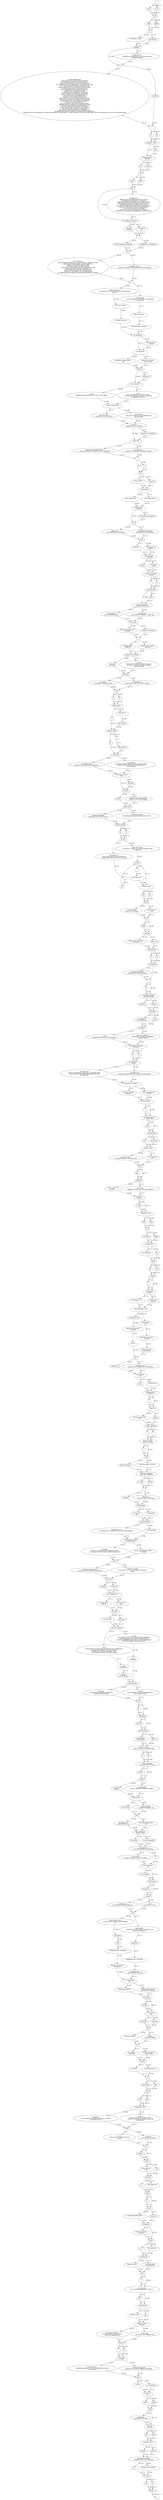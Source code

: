digraph G {
  v0 [label = ""];
  v1 [label = "#170 "];
  v2 [label = "#201 "];
  v3 [label = "# § "];
  v4 [label = ". XXXI"];
  v5 [label = "XXXVI"];
  v6 [label = ". # "];
  v7 [label = "De quelques crimes 
 "];
  v8 [label = "DES DÉLITS "];
  v9 [label = "difficiles "];
  v10 [label = "A PROUVER. # 
 D'APRÉS les principes que nous venons de poser, 
 il paroîtra étrange "]; 

  v11 [label = "à "];
  v12 [label = "ceux qui réfléchissent, 
 que la raison n'ait presque jamais présidé à 
 la législation des Etats. Les crimes les plus 
 atroces, les plus obscurs, les plus chimériques, & 
 par conséquent les plus improbables, sont précisément ceux 
 #171 qu'on a regardés comme constatés sur de 
 simples conjectures, sur les preuves les moins solides 
 & les plus équivoques. On croiroit que les 
 loix & le Magistrat n'ont intérêt qu'à prouver 
 le délit, & non à chercher la vérité 
 ; il semble que les Législateurs n'ayent pas 
 vu que le danger de condamner un innocent, 
 croît en raison du péu de vraisemblance de 
 son crime & de la probabilité de son 
 innocence. # On ne trouve point dans la 
 plûpart des hommes cette force & cette élévation, 
 aussi nécessaires pour les grands crimes que pour 
 les grandes vertus, cette énergie qui exalte à 
 la fois les uns & les autres, au 
 plus haut degré, & les produit presque toujours 
 ensemble chez les Nations qui se soutiennent moins 
 par leur propre poids & la bonté constante 
 de leurs loix, que par l'activité du Gouvervement 
 & le concours des passions au bien public. 
 Chez celles-là, les passions douces & affoiblies #172 
 paroissent plus propres à maintenir l'administration établie, qu'à 
 l'améliorer. De ces observations, il résulte une conséquence importante, c'est que les grands crimes dans une Nation, ne font pas toujours la preuve de son dépérissement"];
  v13 [label = "constater"];
  v14 [label = ". # Il 
 "];
  v15 [label = "y a "];
  v16 [label = "est "];
  v17 [label = "quelques crimes "];
  v18 [label = "trop "];
  v19 [label = "fréquens dans la 
 Société, "]; 

  v20 [label = "et "];
  v21 [label = "& dont "];
  v22 [label = "en "];
  v23 [label = "mème "];
  v24 [label = "même "];
  v25 [label = "tems "];
  v26 [label = "la preuve est 
 difficile. Alors cette difficulté doit tenir lieu de 
 la probabilité de l'innocence ; & comme le 
 danger qui résulte de l'impunité est d'autant moindre, 
 que l'espérance même de l'impunité contribue peu à 
 multiplier cette espèce de délit, dont la source 
 est tout-à-fait différente, on peut diminuer également la 
 durée de l'instruction & celle de la prescription 
 : mais ce ne sont pas-là les principes 
 récens; & ne voit-on pas dans les accusations 
 d'adultère, par exemple, & de pédérastie ( crimes toujours "];
  v27 [label = "difficiles à prouver"];
  v28 [label = ". Tels sont 
 l'adultère"];
  v29 [label = ") ne voit-on 
 pas"];
  v30 [label = ", "];
  v31 [label = "dis-je, admettre tyrannique"];
  v32 [label = "la pédérastie, l'infanticide"];
  v33 [label = ". # "];
  v34 [label = "#173 ment les 
 présomptions, les conjectures, les semi-preuves, comme si l'accusé 
 pouvoit être partie innocent , partie coupable, & 
 mériter à la fois d'être absous & puni. 
 C'est dans ce genre de delits sur-tout , 
 que d'après les barbares & injustes compilations qu'on 
 a osé donner pour règle aux Magistrats, on 
 voit les tortures exercer leur cruel empire sur 
 l'accusé, sur les témoins, sur la famille entière 
 de l'infortuné qu'on soupçonne. Considéré politiquement, l'adultère "];
  v35 [label = "L'adultère est un 
 crime qui, considéré politiquement, doit son existence "]; 

  v36 [label = "à "];
  v37 [label = "deux causes, les 
 mauvaises Loix, et cette attraction si puissante qui 
 porte un "]; 

  v38 [label = "la fource dans 
 les loix variables des hommes, & le penchant 
 naturel d'un "]; 

  v39 [label = "sexe vers l'autre. 
 "];
  v40 [label = "sexe vers l'autre. 
 "];
  v41 [label = "# [Cette attraction 
 "];
  v42 [label = "Cette attraction constante 
 "];
  v43 [label = "est semblable "];
  v44 [label = "en beaucoup de 
 choses "]; 

  v45 [label = "à la pesanteur 
 "];
  v46 [label = "universelle. Comme celle-ci, 
 elle "]; 

  v47 [label = "motrice de l'Univers, 
 en ce qu'elle "]; 

  v48 [label = "diminue "];
  v49 [label = "comme elle "];
  v50 [label = "par la distance 
 "];
  v51 [label = ": si l'une 
 modifie tous les mouvemens du corps, l'autre affecte 
 "];
  v52 [label = ", en ce 
 que, tant que dure son activité, elle a 
 sur toutes les affections de l'ame, l'action que 
 la pesanteur exerce sur "]; 

  v53 [label = "tous les mouvemens 
 "];
  v54 [label = "des corps. Elle 
 en différe, en ce que celle-ci "]; 

  v55 [label = "de l'ame tant 
 que dure son activité. Elles différent en ce 
 que la gravité "]; 

  v56 [label = "se met en 
 équilibre avec les obstacles"]; 

  v57 [label = "qu'elle #174 rencontre"];
  v58 [label = ", tandis que 
 "];
  v59 [label = "celle-là prend ordinairement 
 une nouvelle force & augmente avec les difficultés"]; 

  v60 [label = "la passion de 
 l'amour se fortifie par les obstacles mêmes"]; 

  v61 [label = "."];
  v62 [label = "] "];
  v63 [label = "# Si "];
  v64 [label = "j'avois à parler 
 "];
  v65 [label = "je parlois "];
  v66 [label = "à des Nations 
 "];
  v67 [label = "encore privées des 
 "];
  v68 [label = "chez lesquelles les 
 "];
  v69 [label = "lumières de la 
 Religion"];
  v70 [label = "n'eussent point pénetré"];
  v71 [label = ", je "];
  v72 [label = "dirois qu'il y 
 a une différence considérable "]; 

  v73 [label = "leur montrerois encore 
 des différences considérables "]; 

  v74 [label = "entre "];
  v75 [label = "ce délit & 
 "];
  v76 [label = "cette espèce de 
 délit et "]; 

  v77 [label = "tous les autres. 
 L'adultère "]; 

  v78 [label = "naît de "];
  v79 [label = "à sa fource 
 dans "]; 

  v80 [label = "l'abus d'un besoin 
 constant"];
  v81 [label = ", "];
  v82 [label = "& "];
  v83 [label = "universel dans "];
  v84 [label = "toute "];
  v85 [label = "la nature humaine, 
 besoin antérieur à la "]; 

  v86 [label = "sociéré qui lui 
 doit son établissement. "]; 

  v87 [label = "société dont il 
 est lui-même le fondateur ; tandis que "]; 

  v88 [label = "les autres "];
  v89 [label = "délits, destructeurs de 
 la société"]; 

  v90 [label = "crimes, au contraire"];
  v91 [label = ", "];
  v92 [label = "font bien plutôt 
 l'effet des "]; 

  v93 [label = "prennent leur origine 
 dans les "]; 

  v94 [label = "passions du moment"];
  v95 [label = ". Ceux qui 
 ont étudié "]; 

  v96 [label = ", que des 
 besoins de la nature, & tendent tous, plus 
 ou moins, à la destruction de la société. 
 Pour qui connoit "]; 

  v97 [label = "l'histoire "];
  v98 [label = "et la nature 
 de l'homme conjecturent que "]; 

  v99 [label = "& l'humanité, la 
 tendance d'un sexe vers l'autre, semble ( "]; 

  v100 [label = "dans "];
  v101 [label = "le "];
  v102 [label = "un "];
  v103 [label = "même climat "];
  v104 [label = "ce besoin est 
 "];
  v105 [label = ") "];
  v106 [label = "une quantité "];
  v107 [label = "toujours égale "];
  v108 [label = "et "];
  v109 [label = "à "];
  v110 [label = "une quantité "];
  v111 [label = "constante. "];
  v112 [label = "Ce principe admis, 
 toute loi, toute coutume qui cherchera à "]; 

  v113 [label = "Si cela étoit, 
 il faudroit regarder comme inutiles, et même comme 
 funestes, toutes les loix et les coutumes dont 
 le but seroit de "]; 

  v114 [label = "diminuer la somme 
 totale "]; 

  v115 [label = "des effets "];
  v116 [label = "de cette "];
  v117 [label = "passion: "];
  v118 [label = "quantité, fera non-seulement 
 inutile, # #175 mais funeste, "]; 

  v119 [label = "parce que "];
  v120 [label = "ces loix chargeroient 
 une portion de la société de ses "]; 

  v121 [label = "son effet inévitable 
 fera dàcharger une partie des Citoyens de leurs 
 "];
  v122 [label = "propres besoins "];
  v123 [label = "et "];
  v124 [label = "& "];
  v125 [label = "de ceux "];
  v126 [label = "d'une autre classe 
 de Citoyens : celles-là au contraire seroient sages 
 et utiles, qui "]; 

  v127 [label = "des autres. Le 
 parti le plus sage est donc d'imiter en 
 quelque sorte les moyens dont on se sert"]; 

  v128 [label = ", "];
  v129 [label = "en "];
  v130 [label = "suivant"];
  v131 [label = ", "];
  v132 [label = "pour ainsi dire, 
 "];
  v133 [label = "la pente douce 
 "];
  v134 [label = "du "];
  v135 [label = "d'un "];
  v136 [label = "fleuve"];
  v137 [label = "qu'on divise en 
 tant "]; 

  v138 [label = ", en diviseroient 
 le cours en un nombre "]; 

  v139 [label = "de "];
  v140 [label = "petits "];
  v141 [label = "rameaux "];
  v142 [label = "égaux, que "];
  v143 [label = "suffisant pour empêcher 
 par-tout "]; 

  v144 [label = "la sécheresse "];
  v145 [label = "et "];
  v146 [label = "& "];
  v147 [label = "l'inondation"];
  v148 [label = "se trouvent également 
 prévenués dans tous les points"]; 

  v149 [label = ". "];
  v150 [label = "# "];
  v151 [label = "La fidélité conjugale 
 est toujours plus "]; 

  v152 [label = "grande à "];
  v153 [label = "assurée, en "];
  v154 [label = "proportion "];
  v155 [label = "que les "];
  v156 [label = "du nombre & 
 de la liberté des "]; 

  v157 [label = "mariages "];
  v158 [label = "sont plus nombreux 
 et plus faciles ; lorsque le préjugé les 
 assortit, et que "]; 

  v159 [label = ": si les 
 préjugés héréditaires les assortissent, si "]; 

  v160 [label = "la puissance paternelle 
 les forme "]; 

  v161 [label = "on "];
  v162 [label = "et "];
  v163 [label = "les empêche à 
 son gré, "]; 

  v164 [label = "la galanterie en 
 rompt secrettement les liens, malgré les déclamations "]; 

  v165 [label = "leurs liens mal 
 tissus, seront bientôt rompus par la galanterie, dont 
 la force secrète trouvera de foibles obstacles dans 
 les préceptes "];
  v166 [label = "des Moralistes vulgaires, 
 "];
  v167 [label = "dont l'occupation est 
 de crier "]; 

  v168 [label = "sans celle occupés 
 à déclamer "]; 

  v169 [label = "contre les effets 
 "];
  v170 [label = ", "];
  v171 [label = "en pardonnant aux 
 causes. Mais "]; 

  v172 [label = "toutes "];
  v173 [label = "ces réflexions "];
  v174 [label = "deviennent "];
  v175 [label = "sont "];
  v176 [label = "inutiles à ceux 
 "];
  v177 [label = "#176 chez qui 
 les "]; 

  v178 [label = "qui, vivant dans 
 la véritable Religion, connoissent des "]; 

  v179 [label = "motifs "];
  v180 [label = "plus "];
  v181 [label = "sublimes"];
  v182 [label = "de la vraie 
 Religion, corrigent par leur action efficace, "]; 

  v183 [label = ", dont l'action 
 corrige "]; 

  v184 [label = "celle de la 
 nature. "]; 

  v185 [label = "# #204 "];
  v186 [label = "L'adultère est un 
 "];
  v187 [label = "délit "];
  v188 [label = "delit "];
  v189 [label = "si "];
  v190 [label = "fugitif"];
  v191 [label = "instantané"];
  v192 [label = ", si mystérieux, 
 "];
  v193 [label = "si "];
  v194 [label = "il est tellement 
 "];
  v195 [label = "caché "];
  v196 [label = "sous "];
  v197 [label = "par "];
  v198 [label = "le voile "];
  v199 [label = ", "];
  v200 [label = "dont les loix 
 mêmes "]; 

  v201 [label = "forcent de le 
 couvrir, ( "]; 

  v202 [label = "l'enveloppent ; ce 
 "];
  v203 [label = "voile nécessaire, mais 
 "];
  v204 [label = "dont le foible 
 tissu "]; 

  v205 [label = "transparent, qui "];
  v206 [label = "augmente les charmes 
 de l'objet "]; 

  v207 [label = "augmente les charmes 
 de l'objet"]; 

  v208 [label = "qu'il couvre, est 
 si transparent ; "]; 

  v209 [label = ", loin de 
 "];
  v210 [label = "les "];
  v211 [label = "occasions sont si 
 faciles & les conséquences si équivoques, "]; 

  v212 [label = "diminuer ) "];
  v213 [label = "qu'il est bien 
 plus "]; 

  v214 [label = "au pouvoir du 
 "];
  v215 [label = "aisé au "];
  v216 [label = "législateur de le 
 prévenir"];
  v217 [label = ", "];
  v218 [label = "que de le 
 "];
  v219 [label = "réprimer"];
  v220 [label = "détruire, lorsqu'il est 
 étali"];
  v221 [label = ". Règle générale"];
  v222 [label = ": "];
  v223 [label = ". "];
  v224 [label = "Dans tout délit, 
 qui par sa nature "]; 

  v225 [label = ", "];
  v226 [label = "doit "];
  v227 [label = "nécessairement et souvent 
 "];
  v228 [label = "presque toujours "];
  v229 [label = "demeurer impuni, la 
 peine est un aiguillon "]; 

  v230 [label = "de plus"];
  v231 [label = "au crime"];
  v232 [label = ". "];
  v233 [label = "Telle est la 
 nature de l'esprit humain que "]; 

  v234 [label = "Lorsque "];
  v235 [label = "les difficultés "];
  v236 [label = "ne font point 
 "];
  v237 [label = "qui ne sont 
 pas "]; 

  v238 [label = "insurmontables, "];
  v239 [label = "ni trop grandes 
 "];
  v240 [label = "lorsquelles ne se 
 présentent pas à l'homme sous un aspect décourageant, 
 "];
  v241 [label = "relativement au degré 
 d'activité de "]; 

  v242 [label = "chacun, embellissent l'objet, 
 et excitent "]; 

  v243 [label = "son efprit ; 
 telle est la nature de son imagination, qu'elle 
 en est plus vivement excitée, qu'elle s'attache avec 
 "];
  v244 [label = "plus "];
  v245 [label = "d'ardeur sur l'objet 
 de ses desirs. # #177 Les obstacles deviennent 
 comme "];
  v246 [label = "vivement l'imagination à 
 le poursuivre. Elles sont, pour ainsi dire, "]; 

  v247 [label = "autant de "];
  v248 [label = "barrieres "];
  v249 [label = "barrières "];
  v250 [label = "qui l'empêchent de 
 "];
  v251 [label = "s'en écarter, et 
 qui "]; 

  v252 [label = "s'écarter de cet 
 objet & "]; 

  v253 [label = "la forcent "];
  v254 [label = "d'en saisir "];
  v255 [label = "à en parcourir 
 "];
  v256 [label = "tous les rapports"];
  v257 [label = ". Or, dans 
 cette agitation #205 l'ame s'aisit bien plus fortement 
 les côtés agréables de l'objet vers lesquels elle 
 est plus naturellement portée, que les côtés désagréables 
 dont elle s'éloigne autant qu'elle peut"]; 

  v258 [label = ", d'où il 
 résulte qu'elle s'occupe nécessairement de ceux d'agrément & 
 de plaisir, pour éloigner & exclure toutes les 
 relations de crainte & de danger : telle 
 est la marche constante de l'esprit humain"]; 

  v259 [label = ". # La 
 pédérastie "]; 

  v260 [label = ". # La 
 pédérastie"];
  v261 [label = ", que les 
 loix punissent "]; 

  v262 [label = "si sévérement "];
  v263 [label = ", & dont 
 le seul soupçon a livré tant de malheureux 
 à ces cruelles tortures "]; 

  v264 [label = "pu nie par 
 les loix, et pour laquelle on employe si 
 facilement ces tourmens "]; 

  v265 [label = "qui "];
  v266 [label = "ne "];
  v267 [label = "triomphent "];
  v268 [label = "que trop "];
  v269 [label = "de l'innocence "];
  v270 [label = "même, a "];
  v271 [label = "; la pédérastie, 
 dis-je, prend "]; 

  v272 [label = "moins sa source 
 dans les besoins de l'homme isolé "]; 

  v273 [label = "et "];
  v274 [label = "& "];
  v275 [label = "libre, que dans 
 les passions de l'homme "]; 

  v276 [label = "social & "];
  v277 [label = "esclave "];
  v278 [label = "; si quelquefois 
 elle est l'effet de la satieté des plaifirs, 
 "];
  v279 [label = "et réuni en 
 société. "]; 

  v280 [label = "Elle est bien 
 "];
  v281 [label = "moins l'effet de 
 la satiété des plaisirs, que "]; 

  v282 [label = "plus souvent "];
  v283 [label = "celui "];
  v284 [label = "d'une éducation fausse, 
 qui "]; 

  v285 [label = "des défauts de 
 cette éducation qui, "]; 

  v286 [label = "pour rendre les 
 hommes utiles "]; 

  v287 [label = "à leurs semblables"];
  v288 [label = "aux autres"];
  v289 [label = ", commence par 
 les rendre inutiles à eux-mêmes"]; 

  v290 [label = ", "];
  v291 [label = "; c'est ensuite 
 de cette éducation qu'elle #178 règne "]; 

  v292 [label = "dans ces maisons 
 où "]; 

  v293 [label = "l'on rassemble "];
  v294 [label = "une jeunesse "];
  v295 [label = "nombreuse, "];
  v296 [label = "ardente"];
  v297 [label = ", et où 
 le commerce avec le "]; 

  v298 [label = "& séparée par 
 des obstacles insurmontables du "]; 

  v299 [label = "sexe "];
  v300 [label = "que la nature 
 commence à lui faire desirer, se prépare une 
 vieillesse anticipée, en "]; 

  v301 [label = "étant interdit, toute 
 la vigueur de la nature qui se développe 
 se "];
  v302 [label = "consumant "];
  v303 [label = "consumant "];
  v304 [label = "inutilement pour l'humanité, 
 "];
  v305 [label = "#206 "];
  v306 [label = "la vigueur que 
 l'âge développe chez elle"]; 

  v307 [label = "inutilement pour l'humanité, 
 "];
  v308 [label = "précipite l'arrivée de 
 la vieillesse"]; 

  v309 [label = ". # L'infanticide 
 est "]; 

  v310 [label = "encore l'etfet presque 
 inévitable de l'affreuse "]; 

  v311 [label = "pareillement l'effet de 
 la "]; 

  v312 [label = "situation "];
  v313 [label = "terrible "];
  v314 [label = "où se trouve 
 une "]; 

  v315 [label = "personne "];
  v316 [label = "infortunée "];
  v317 [label = "qui "];
  v318 [label = "a céde à 
 sa propre foiblesse "]; 

  v319 [label = "s'est laissé séduire 
 "];
  v320 [label = "ou "];
  v321 [label = "insulter. Forcée de 
 choisir entre "]; 

  v322 [label = "à la violence 
 ; d'un côté "]; 

  v323 [label = "l'infamie "];
  v324 [label = "pour elle-même, et 
 "];
  v325 [label = ", de l'autre 
 "];
  v326 [label = "la "];
  v327 [label = "mort "];
  v328 [label = "destruction "];
  v329 [label = "d'un "];
  v330 [label = "être "];
  v331 [label = "Etre "];
  v332 [label = "incapable de sentir 
 "];
  v333 [label = ", voilà le 
 choix que les loix lui laissent à faire 
 : doutera-t-on qu'elle ne préfère le parti qui 
 la dérobe à la "]; 

  v334 [label = "la perte de 
 la vie, comment ne préféreroit-elle pas ce dernier 
 parti pour éviter sa "]; 

  v335 [label = "honte "];
  v336 [label = "et celle de 
 son malheureux enfant "]; 

  v337 [label = "& à la 
 misère, elle & le triste fruit de ses 
 plaisirs"];
  v338 [label = "? Le "];
  v339 [label = "meilleur "];
  v340 [label = "moyen "];
  v341 [label = "de "];
  v342 [label = "le plus efficace 
 pour "]; 

  v343 [label = "prévenir "];
  v344 [label = "cette espèce de 
 "];
  v345 [label = "ce "];
  v346 [label = "crime "];
  v347 [label = ", ce "];
  v348 [label = "seroit "];
  v349 [label = "d'assurer à "];
  v350 [label = "de protéger efficacement 
 "];
  v351 [label = "la foiblesse "];
  v352 [label = "toute la protection 
 des loix, "]; 

  v353 [label = "contre "];
  v354 [label = "cette espèce de 
 "];
  v355 [label = "la "];
  v356 [label = "tyrannie qui "];
  v357 [label = "ne s'élève guères 
 que contre les "]; 

  v358 [label = "exagère tous les 
 "];
  v359 [label = "vices "];
  v360 [label = ", "];
  v361 [label = "qu'on ne peut 
 pas couvrir du manteau de la vertu. # 
 "];
  v362 [label = "#179 "];
  v363 [label = "Je ne prétends 
 "];
  v364 [label = "pas "];
  v365 [label = "point au reste 
 "];
  v366 [label = "affoiblir la juste 
 horreur "]; 

  v367 [label = "qu'on a pour 
 ces crimes, mais indiquer leurs "]; 

  v368 [label = "que doivent inspirer 
 les crimes dont je viens de parler : 
 mais en en indiquant les "]; 

  v369 [label = "sources "];
  v370 [label = ": et "];
  v371 [label = ", "];
  v372 [label = "je me crois 
 en droit "]; 

  v373 [label = "d'avancer ce principe 
 général, qu'on ne peut appeller précisément "]; 

  v374 [label = "d'en tirer certe 
 conséquence générale, c'est que la punition d'un crime 
 ne sauroit être "]; 

  v375 [label = "juste"];
  v376 [label = "ou nécessaire, "];
  v377 [label = ", #207 ou, 
 ( "]; 

  v378 [label = "ce qui est 
 la "]; 

  v379 [label = "même "];
  v380 [label = "mème "];
  v381 [label = "chose"];
  v382 [label = ", ) necessaire, 
 la punition d'un crime"]; 

  v383 [label = ", tant que 
 la loi n'a "]; 

  v384 [label = "point "];
  v385 [label = "pas "];
  v386 [label = "employé pour le 
 "];
  v387 [label = "prévenir , "];
  v388 [label = "prevenir "];
  v389 [label = "les meilleurs moyens 
 possibles dans les circonstances "]; 

  v390 [label = "données dans lesquelles 
 "];
  v391 [label = "où "];
  v392 [label = "se trouve "];
  v393 [label = "la "];
  v394 [label = "une "];
  v395 [label = "nation. # "];
  v396 [label = ""];
  v0 -> v1 [label = "fr1773"];
  v0 -> v2 [label = "fr1766"];
  v1 -> v3 [label = "fr1773"];
  v2 -> v3 [label = "fr1766"];
  v3 -> v4 [label = "fr1773"];
  v3 -> v5 [label = "fr1766"];
  v4 -> v6 [label = "fr1773"];
  v5 -> v6 [label = "fr1766"];
  v6 -> v7 [label = "fr1766"];
  v6 -> v8 [label = "fr1773"];
  v7 -> v9 [label = "fr1766"];
  v8 -> v9 [label = "fr1773"];
  v9 -> v10 [label = "fr1773"];
  v9 -> v11 [label = "fr1766"];
  v10 -> v11 [label = "fr1773"];
  v11 -> v12 [label = "fr1773"];
  v11 -> v13 [label = "fr1766"];
  v12 -> v14 [label = "fr1773"];
  v13 -> v14 [label = "fr1766"];
  v14 -> v15 [label = "fr1766"];
  v14 -> v16 [label = "fr1773"];
  v15 -> v17 [label = "fr1766"];
  v16 -> v17 [label = "fr1773"];
  v17 -> v18 [label = "fr1766"];
  v17 -> v19 [label = "fr1773"];
  v18 -> v19 [label = "fr1766"];
  v19 -> v20 [label = "fr1766"];
  v19 -> v21 [label = "fr1773"];
  v20 -> v22 [label = "fr1766"];
  v21 -> v22 [label = "fr1773"];
  v22 -> v23 [label = "fr1773"];
  v22 -> v24 [label = "fr1766"];
  v23 -> v25 [label = "fr1773"];
  v24 -> v25 [label = "fr1766"];
  v25 -> v26 [label = "fr1773"];
  v25 -> v27 [label = "fr1766"];
  v26 -> v27 [label = "fr1773"];
  v27 -> v28 [label = "fr1766"];
  v27 -> v29 [label = "fr1773"];
  v28 -> v30 [label = "fr1766"];
  v29 -> v30 [label = "fr1773"];
  v30 -> v31 [label = "fr1773"];
  v30 -> v32 [label = "fr1766"];
  v31 -> v33 [label = "fr1773"];
  v32 -> v33 [label = "fr1766"];
  v33 -> v34 [label = "fr1773"];
  v33 -> v35 [label = "fr1766"];
  v34 -> v36 [label = "fr1773"];
  v35 -> v36 [label = "fr1766"];
  v36 -> v37 [label = "fr1766"];
  v36 -> v38 [label = "fr1773"];
  v37 -> v39 [label = "fr1766"];
  v38 -> v40 [label = "fr1773"];
  v39 -> v41 [label = "fr1766"];
  v40 -> v42 [label = "fr1773"];
  v41 -> v43 [label = "fr1766"];
  v42 -> v43 [label = "fr1773"];
  v43 -> v44 [label = "fr1766"];
  v43 -> v45 [label = "fr1773"];
  v44 -> v45 [label = "fr1766"];
  v45 -> v46 [label = "fr1766"];
  v45 -> v47 [label = "fr1773"];
  v46 -> v48 [label = "fr1766"];
  v47 -> v48 [label = "fr1773"];
  v48 -> v49 [label = "fr1773"];
  v48 -> v50 [label = "fr1766"];
  v49 -> v50 [label = "fr1773"];
  v50 -> v51 [label = "fr1766"];
  v50 -> v52 [label = "fr1773"];
  v51 -> v53 [label = "fr1766"];
  v52 -> v53 [label = "fr1773"];
  v53 -> v54 [label = "fr1773"];
  v53 -> v55 [label = "fr1766"];
  v54 -> v56 [label = "fr1773"];
  v55 -> v56 [label = "fr1766"];
  v56 -> v58 [label = "fr1766"];
  v56 -> v57 [label = "fr1773"];
  v57 -> v58 [label = "fr1773"];
  v58 -> v59 [label = "fr1773"];
  v58 -> v60 [label = "fr1766"];
  v59 -> v61 [label = "fr1773"];
  v60 -> v61 [label = "fr1766"];
  v61 -> v63 [label = "fr1773"];
  v61 -> v62 [label = "fr1766"];
  v62 -> v63 [label = "fr1766"];
  v63 -> v64 [label = "fr1766"];
  v63 -> v65 [label = "fr1773"];
  v64 -> v66 [label = "fr1766"];
  v65 -> v66 [label = "fr1773"];
  v66 -> v67 [label = "fr1766"];
  v66 -> v68 [label = "fr1773"];
  v67 -> v69 [label = "fr1766"];
  v68 -> v69 [label = "fr1773"];
  v69 -> v70 [label = "fr1773"];
  v69 -> v71 [label = "fr1766"];
  v70 -> v71 [label = "fr1773"];
  v71 -> v72 [label = "fr1766"];
  v71 -> v73 [label = "fr1773"];
  v72 -> v74 [label = "fr1766"];
  v73 -> v74 [label = "fr1773"];
  v74 -> v75 [label = "fr1773"];
  v74 -> v76 [label = "fr1766"];
  v75 -> v77 [label = "fr1773"];
  v76 -> v77 [label = "fr1766"];
  v77 -> v78 [label = "fr1766"];
  v77 -> v79 [label = "fr1773"];
  v78 -> v80 [label = "fr1766"];
  v79 -> v80 [label = "fr1773"];
  v80 -> v81 [label = "fr1766"];
  v80 -> v82 [label = "fr1773"];
  v81 -> v83 [label = "fr1766"];
  v82 -> v83 [label = "fr1773"];
  v83 -> v85 [label = "fr1766"];
  v83 -> v84 [label = "fr1773"];
  v84 -> v85 [label = "fr1773"];
  v85 -> v86 [label = "fr1773"];
  v85 -> v87 [label = "fr1766"];
  v86 -> v88 [label = "fr1773"];
  v87 -> v88 [label = "fr1766"];
  v88 -> v89 [label = "fr1766"];
  v88 -> v90 [label = "fr1773"];
  v89 -> v91 [label = "fr1766"];
  v90 -> v91 [label = "fr1773"];
  v91 -> v92 [label = "fr1773"];
  v91 -> v93 [label = "fr1766"];
  v92 -> v94 [label = "fr1773"];
  v93 -> v94 [label = "fr1766"];
  v94 -> v95 [label = "fr1766"];
  v94 -> v96 [label = "fr1773"];
  v95 -> v97 [label = "fr1766"];
  v96 -> v97 [label = "fr1773"];
  v97 -> v98 [label = "fr1766"];
  v97 -> v99 [label = "fr1773"];
  v98 -> v100 [label = "fr1766"];
  v99 -> v100 [label = "fr1773"];
  v100 -> v101 [label = "fr1773"];
  v100 -> v102 [label = "fr1766"];
  v101 -> v103 [label = "fr1773"];
  v102 -> v103 [label = "fr1766"];
  v103 -> v104 [label = "fr1766"];
  v103 -> v105 [label = "fr1773"];
  v104 -> v106 [label = "fr1766"];
  v105 -> v107 [label = "fr1773"];
  v106 -> v107 [label = "fr1766"];
  v107 -> v108 [label = "fr1766"];
  v107 -> v109 [label = "fr1773"];
  v108 -> v111 [label = "fr1766"];
  v109 -> v110 [label = "fr1773"];
  v110 -> v111 [label = "fr1773"];
  v111 -> v112 [label = "fr1773"];
  v111 -> v113 [label = "fr1766"];
  v112 -> v114 [label = "fr1773"];
  v113 -> v114 [label = "fr1766"];
  v114 -> v116 [label = "fr1773"];
  v114 -> v115 [label = "fr1766"];
  v115 -> v116 [label = "fr1766"];
  v116 -> v117 [label = "fr1766"];
  v116 -> v118 [label = "fr1773"];
  v117 -> v119 [label = "fr1766"];
  v118 -> v119 [label = "fr1773"];
  v119 -> v120 [label = "fr1766"];
  v119 -> v121 [label = "fr1773"];
  v120 -> v122 [label = "fr1766"];
  v121 -> v122 [label = "fr1773"];
  v122 -> v123 [label = "fr1766"];
  v122 -> v124 [label = "fr1773"];
  v123 -> v125 [label = "fr1766"];
  v124 -> v125 [label = "fr1773"];
  v125 -> v126 [label = "fr1766"];
  v125 -> v127 [label = "fr1773"];
  v126 -> v130 [label = "fr1766"];
  v127 -> v128 [label = "fr1773"];
  v128 -> v129 [label = "fr1773"];
  v129 -> v130 [label = "fr1773"];
  v130 -> v133 [label = "fr1773"];
  v130 -> v131 [label = "fr1766"];
  v131 -> v132 [label = "fr1766"];
  v132 -> v133 [label = "fr1766"];
  v133 -> v134 [label = "fr1766"];
  v133 -> v135 [label = "fr1773"];
  v134 -> v136 [label = "fr1766"];
  v135 -> v136 [label = "fr1773"];
  v136 -> v137 [label = "fr1773"];
  v136 -> v138 [label = "fr1766"];
  v137 -> v139 [label = "fr1773"];
  v138 -> v139 [label = "fr1766"];
  v139 -> v141 [label = "fr1766"];
  v139 -> v140 [label = "fr1773"];
  v140 -> v141 [label = "fr1773"];
  v141 -> v142 [label = "fr1773"];
  v141 -> v143 [label = "fr1766"];
  v142 -> v144 [label = "fr1773"];
  v143 -> v144 [label = "fr1766"];
  v144 -> v145 [label = "fr1766"];
  v144 -> v146 [label = "fr1773"];
  v145 -> v147 [label = "fr1766"];
  v146 -> v147 [label = "fr1773"];
  v147 -> v148 [label = "fr1773"];
  v147 -> v149 [label = "fr1766"];
  v148 -> v149 [label = "fr1773"];
  v149 -> v150 [label = "fr1773"];
  v149 -> v151 [label = "fr1766"];
  v150 -> v151 [label = "fr1773"];
  v151 -> v152 [label = "fr1766"];
  v151 -> v153 [label = "fr1773"];
  v152 -> v154 [label = "fr1766"];
  v153 -> v154 [label = "fr1773"];
  v154 -> v155 [label = "fr1766"];
  v154 -> v156 [label = "fr1773"];
  v155 -> v157 [label = "fr1766"];
  v156 -> v157 [label = "fr1773"];
  v157 -> v158 [label = "fr1766"];
  v157 -> v159 [label = "fr1773"];
  v158 -> v160 [label = "fr1766"];
  v159 -> v160 [label = "fr1773"];
  v160 -> v161 [label = "fr1773"];
  v160 -> v162 [label = "fr1766"];
  v161 -> v163 [label = "fr1773"];
  v162 -> v163 [label = "fr1766"];
  v163 -> v164 [label = "fr1766"];
  v163 -> v165 [label = "fr1773"];
  v164 -> v166 [label = "fr1766"];
  v165 -> v166 [label = "fr1773"];
  v166 -> v167 [label = "fr1766"];
  v166 -> v168 [label = "fr1773"];
  v167 -> v169 [label = "fr1766"];
  v168 -> v169 [label = "fr1773"];
  v169 -> v170 [label = "fr1773"];
  v169 -> v171 [label = "fr1766"];
  v170 -> v171 [label = "fr1773"];
  v171 -> v173 [label = "fr1773"];
  v171 -> v172 [label = "fr1766"];
  v172 -> v173 [label = "fr1766"];
  v173 -> v174 [label = "fr1773"];
  v173 -> v175 [label = "fr1766"];
  v174 -> v176 [label = "fr1773"];
  v175 -> v176 [label = "fr1766"];
  v176 -> v177 [label = "fr1773"];
  v176 -> v178 [label = "fr1766"];
  v177 -> v179 [label = "fr1773"];
  v178 -> v179 [label = "fr1766"];
  v179 -> v180 [label = "fr1766"];
  v179 -> v181 [label = "fr1773"];
  v180 -> v181 [label = "fr1766"];
  v181 -> v182 [label = "fr1773"];
  v181 -> v183 [label = "fr1766"];
  v182 -> v184 [label = "fr1773"];
  v183 -> v184 [label = "fr1766"];
  v184 -> v185 [label = "fr1766"];
  v184 -> v186 [label = "fr1773"];
  v185 -> v186 [label = "fr1766"];
  v186 -> v187 [label = "fr1766"];
  v186 -> v188 [label = "fr1773"];
  v187 -> v189 [label = "fr1766"];
  v188 -> v189 [label = "fr1773"];
  v189 -> v190 [label = "fr1766"];
  v189 -> v191 [label = "fr1773"];
  v190 -> v192 [label = "fr1766"];
  v191 -> v192 [label = "fr1773"];
  v192 -> v193 [label = "fr1766"];
  v192 -> v194 [label = "fr1773"];
  v193 -> v195 [label = "fr1766"];
  v194 -> v195 [label = "fr1773"];
  v195 -> v196 [label = "fr1773"];
  v195 -> v197 [label = "fr1766"];
  v196 -> v198 [label = "fr1773"];
  v197 -> v198 [label = "fr1766"];
  v198 -> v200 [label = "fr1766"];
  v198 -> v199 [label = "fr1773"];
  v199 -> v200 [label = "fr1773"];
  v200 -> v201 [label = "fr1766"];
  v200 -> v202 [label = "fr1773"];
  v201 -> v203 [label = "fr1766"];
  v202 -> v203 [label = "fr1773"];
  v203 -> v204 [label = "fr1773"];
  v203 -> v205 [label = "fr1766"];
  v204 -> v206 [label = "fr1773"];
  v205 -> v207 [label = "fr1766"];
  v206 -> v208 [label = "fr1773"];
  v207 -> v209 [label = "fr1766"];
  v208 -> v210 [label = "fr1773"];
  v209 -> v210 [label = "fr1766"];
  v210 -> v211 [label = "fr1773"];
  v210 -> v212 [label = "fr1766"];
  v211 -> v213 [label = "fr1773"];
  v212 -> v213 [label = "fr1766"];
  v213 -> v214 [label = "fr1766"];
  v213 -> v215 [label = "fr1773"];
  v214 -> v216 [label = "fr1766"];
  v215 -> v216 [label = "fr1773"];
  v216 -> v218 [label = "fr1773"];
  v216 -> v217 [label = "fr1766"];
  v217 -> v218 [label = "fr1766"];
  v218 -> v219 [label = "fr1773"];
  v218 -> v220 [label = "fr1766"];
  v219 -> v221 [label = "fr1773"];
  v220 -> v221 [label = "fr1766"];
  v221 -> v222 [label = "fr1773"];
  v221 -> v223 [label = "fr1766"];
  v222 -> v224 [label = "fr1773"];
  v223 -> v224 [label = "fr1766"];
  v224 -> v225 [label = "fr1773"];
  v224 -> v226 [label = "fr1766"];
  v225 -> v226 [label = "fr1773"];
  v226 -> v227 [label = "fr1766"];
  v226 -> v228 [label = "fr1773"];
  v227 -> v229 [label = "fr1766"];
  v228 -> v229 [label = "fr1773"];
  v229 -> v230 [label = "fr1773"];
  v229 -> v231 [label = "fr1766"];
  v230 -> v232 [label = "fr1773"];
  v231 -> v232 [label = "fr1766"];
  v232 -> v233 [label = "fr1766"];
  v232 -> v234 [label = "fr1773"];
  v233 -> v235 [label = "fr1766"];
  v234 -> v235 [label = "fr1773"];
  v235 -> v236 [label = "fr1773"];
  v235 -> v237 [label = "fr1766"];
  v236 -> v238 [label = "fr1773"];
  v237 -> v238 [label = "fr1766"];
  v238 -> v239 [label = "fr1766"];
  v238 -> v240 [label = "fr1773"];
  v239 -> v241 [label = "fr1766"];
  v240 -> v241 [label = "fr1773"];
  v241 -> v242 [label = "fr1766"];
  v241 -> v243 [label = "fr1773"];
  v242 -> v244 [label = "fr1766"];
  v243 -> v244 [label = "fr1773"];
  v244 -> v245 [label = "fr1773"];
  v244 -> v246 [label = "fr1766"];
  v245 -> v247 [label = "fr1773"];
  v246 -> v247 [label = "fr1766"];
  v247 -> v248 [label = "fr1766"];
  v247 -> v249 [label = "fr1773"];
  v248 -> v250 [label = "fr1766"];
  v249 -> v250 [label = "fr1773"];
  v250 -> v251 [label = "fr1766"];
  v250 -> v252 [label = "fr1773"];
  v251 -> v253 [label = "fr1766"];
  v252 -> v253 [label = "fr1773"];
  v253 -> v254 [label = "fr1773"];
  v253 -> v255 [label = "fr1766"];
  v254 -> v256 [label = "fr1773"];
  v255 -> v256 [label = "fr1766"];
  v256 -> v257 [label = "fr1766"];
  v256 -> v258 [label = "fr1773"];
  v257 -> v259 [label = "fr1766"];
  v258 -> v260 [label = "fr1773"];
  v259 -> v262 [label = "fr1766"];
  v260 -> v261 [label = "fr1773"];
  v261 -> v262 [label = "fr1773"];
  v262 -> v263 [label = "fr1773"];
  v262 -> v264 [label = "fr1766"];
  v263 -> v265 [label = "fr1773"];
  v264 -> v265 [label = "fr1766"];
  v265 -> v267 [label = "fr1766"];
  v265 -> v266 [label = "fr1773"];
  v266 -> v267 [label = "fr1773"];
  v267 -> v269 [label = "fr1766"];
  v267 -> v268 [label = "fr1773"];
  v268 -> v269 [label = "fr1773"];
  v269 -> v270 [label = "fr1766"];
  v269 -> v271 [label = "fr1773"];
  v270 -> v272 [label = "fr1766"];
  v271 -> v272 [label = "fr1773"];
  v272 -> v273 [label = "fr1766"];
  v272 -> v274 [label = "fr1773"];
  v273 -> v275 [label = "fr1766"];
  v274 -> v275 [label = "fr1773"];
  v275 -> v277 [label = "fr1766"];
  v275 -> v276 [label = "fr1773"];
  v276 -> v277 [label = "fr1773"];
  v277 -> v278 [label = "fr1773"];
  v277 -> v279 [label = "fr1766"];
  v278 -> v280 [label = "fr1773"];
  v279 -> v280 [label = "fr1766"];
  v280 -> v281 [label = "fr1766"];
  v280 -> v282 [label = "fr1773"];
  v281 -> v283 [label = "fr1766"];
  v282 -> v283 [label = "fr1773"];
  v283 -> v284 [label = "fr1773"];
  v283 -> v285 [label = "fr1766"];
  v284 -> v286 [label = "fr1773"];
  v285 -> v286 [label = "fr1766"];
  v286 -> v287 [label = "fr1773"];
  v286 -> v288 [label = "fr1766"];
  v287 -> v289 [label = "fr1773"];
  v288 -> v289 [label = "fr1766"];
  v289 -> v290 [label = "fr1766"];
  v289 -> v291 [label = "fr1773"];
  v290 -> v292 [label = "fr1766"];
  v291 -> v292 [label = "fr1773"];
  v292 -> v294 [label = "fr1773"];
  v292 -> v293 [label = "fr1766"];
  v293 -> v294 [label = "fr1766"];
  v294 -> v295 [label = "fr1773"];
  v294 -> v296 [label = "fr1766"];
  v295 -> v296 [label = "fr1773"];
  v296 -> v297 [label = "fr1766"];
  v296 -> v298 [label = "fr1773"];
  v297 -> v299 [label = "fr1766"];
  v298 -> v299 [label = "fr1773"];
  v299 -> v300 [label = "fr1773"];
  v299 -> v301 [label = "fr1766"];
  v300 -> v302 [label = "fr1773"];
  v301 -> v303 [label = "fr1766"];
  v302 -> v304 [label = "fr1773"];
  v303 -> v305 [label = "fr1766"];
  v304 -> v306 [label = "fr1773"];
  v305 -> v307 [label = "fr1766"];
  v306 -> v309 [label = "fr1773"];
  v307 -> v308 [label = "fr1766"];
  v308 -> v309 [label = "fr1766"];
  v309 -> v310 [label = "fr1773"];
  v309 -> v311 [label = "fr1766"];
  v310 -> v312 [label = "fr1773"];
  v311 -> v312 [label = "fr1766"];
  v312 -> v314 [label = "fr1773"];
  v312 -> v313 [label = "fr1766"];
  v313 -> v314 [label = "fr1766"];
  v314 -> v315 [label = "fr1766"];
  v314 -> v316 [label = "fr1773"];
  v315 -> v317 [label = "fr1766"];
  v316 -> v317 [label = "fr1773"];
  v317 -> v318 [label = "fr1773"];
  v317 -> v319 [label = "fr1766"];
  v318 -> v320 [label = "fr1773"];
  v319 -> v320 [label = "fr1766"];
  v320 -> v321 [label = "fr1766"];
  v320 -> v322 [label = "fr1773"];
  v321 -> v323 [label = "fr1766"];
  v322 -> v323 [label = "fr1773"];
  v323 -> v324 [label = "fr1766"];
  v323 -> v325 [label = "fr1773"];
  v324 -> v326 [label = "fr1766"];
  v325 -> v326 [label = "fr1773"];
  v326 -> v327 [label = "fr1766"];
  v326 -> v328 [label = "fr1773"];
  v327 -> v329 [label = "fr1766"];
  v328 -> v329 [label = "fr1773"];
  v329 -> v330 [label = "fr1773"];
  v329 -> v331 [label = "fr1766"];
  v330 -> v332 [label = "fr1773"];
  v331 -> v332 [label = "fr1766"];
  v332 -> v333 [label = "fr1773"];
  v332 -> v334 [label = "fr1766"];
  v333 -> v335 [label = "fr1773"];
  v334 -> v335 [label = "fr1766"];
  v335 -> v336 [label = "fr1766"];
  v335 -> v337 [label = "fr1773"];
  v336 -> v338 [label = "fr1766"];
  v337 -> v338 [label = "fr1773"];
  v338 -> v340 [label = "fr1773"];
  v338 -> v339 [label = "fr1766"];
  v339 -> v340 [label = "fr1766"];
  v340 -> v341 [label = "fr1766"];
  v340 -> v342 [label = "fr1773"];
  v341 -> v343 [label = "fr1766"];
  v342 -> v343 [label = "fr1773"];
  v343 -> v344 [label = "fr1773"];
  v343 -> v345 [label = "fr1766"];
  v344 -> v346 [label = "fr1773"];
  v345 -> v346 [label = "fr1766"];
  v346 -> v347 [label = "fr1773"];
  v346 -> v348 [label = "fr1766"];
  v347 -> v348 [label = "fr1773"];
  v348 -> v349 [label = "fr1773"];
  v348 -> v350 [label = "fr1766"];
  v349 -> v351 [label = "fr1773"];
  v350 -> v351 [label = "fr1766"];
  v351 -> v353 [label = "fr1766"];
  v351 -> v352 [label = "fr1773"];
  v352 -> v353 [label = "fr1773"];
  v353 -> v354 [label = "fr1766"];
  v353 -> v355 [label = "fr1773"];
  v354 -> v356 [label = "fr1766"];
  v355 -> v356 [label = "fr1773"];
  v356 -> v357 [label = "fr1773"];
  v356 -> v358 [label = "fr1766"];
  v357 -> v359 [label = "fr1773"];
  v358 -> v359 [label = "fr1766"];
  v359 -> v360 [label = "fr1773"];
  v359 -> v361 [label = "fr1766"];
  v360 -> v361 [label = "fr1773"];
  v361 -> v362 [label = "fr1773"];
  v361 -> v363 [label = "fr1766"];
  v362 -> v363 [label = "fr1773"];
  v363 -> v364 [label = "fr1766"];
  v363 -> v365 [label = "fr1773"];
  v364 -> v366 [label = "fr1766"];
  v365 -> v366 [label = "fr1773"];
  v366 -> v367 [label = "fr1766"];
  v366 -> v368 [label = "fr1773"];
  v367 -> v369 [label = "fr1766"];
  v368 -> v369 [label = "fr1773"];
  v369 -> v370 [label = "fr1766"];
  v369 -> v371 [label = "fr1773"];
  v370 -> v372 [label = "fr1766"];
  v371 -> v372 [label = "fr1773"];
  v372 -> v373 [label = "fr1766"];
  v372 -> v374 [label = "fr1773"];
  v373 -> v375 [label = "fr1766"];
  v374 -> v375 [label = "fr1773"];
  v375 -> v376 [label = "fr1773"];
  v375 -> v377 [label = "fr1766"];
  v376 -> v378 [label = "fr1773"];
  v377 -> v378 [label = "fr1766"];
  v378 -> v379 [label = "fr1766"];
  v378 -> v380 [label = "fr1773"];
  v379 -> v381 [label = "fr1766"];
  v380 -> v381 [label = "fr1773"];
  v381 -> v382 [label = "fr1766"];
  v381 -> v383 [label = "fr1773"];
  v382 -> v383 [label = "fr1766"];
  v383 -> v384 [label = "fr1773"];
  v383 -> v385 [label = "fr1766"];
  v384 -> v386 [label = "fr1773"];
  v385 -> v386 [label = "fr1766"];
  v386 -> v387 [label = "fr1773"];
  v386 -> v388 [label = "fr1766"];
  v387 -> v389 [label = "fr1773"];
  v388 -> v389 [label = "fr1766"];
  v389 -> v390 [label = "fr1766"];
  v389 -> v391 [label = "fr1773"];
  v390 -> v392 [label = "fr1766"];
  v391 -> v392 [label = "fr1773"];
  v392 -> v393 [label = "fr1773"];
  v392 -> v394 [label = "fr1766"];
  v393 -> v395 [label = "fr1773"];
  v394 -> v395 [label = "fr1766"];
  v395 -> v396 [label = "fr1766, fr1773"];
  v207 -> v206 [ color = "lightgray", style = "dashed" arrowhead = "none", arrowtail = "none" ];
  v39 -> v40 [ color = "lightgray", style = "dashed" arrowhead = "none", arrowtail = "none" ];
  v303 -> v302 [ color = "lightgray", style = "dashed" arrowhead = "none", arrowtail = "none" ];
  v307 -> v304 [ color = "lightgray", style = "dashed" arrowhead = "none", arrowtail = "none" ];
  v259 -> v260 [ color = "lightgray", style = "dashed" arrowhead = "none", arrowtail = "none" ];
  v131 -> v128 [ color = "lightgray", style = "dashed" arrowhead = "none", arrowtail = "none" ];
  v106 -> v110 [ color = "lightgray", style = "dashed" arrowhead = "none", arrowtail = "none" ];
  v0 -> v396 [color =  "white"];
}
